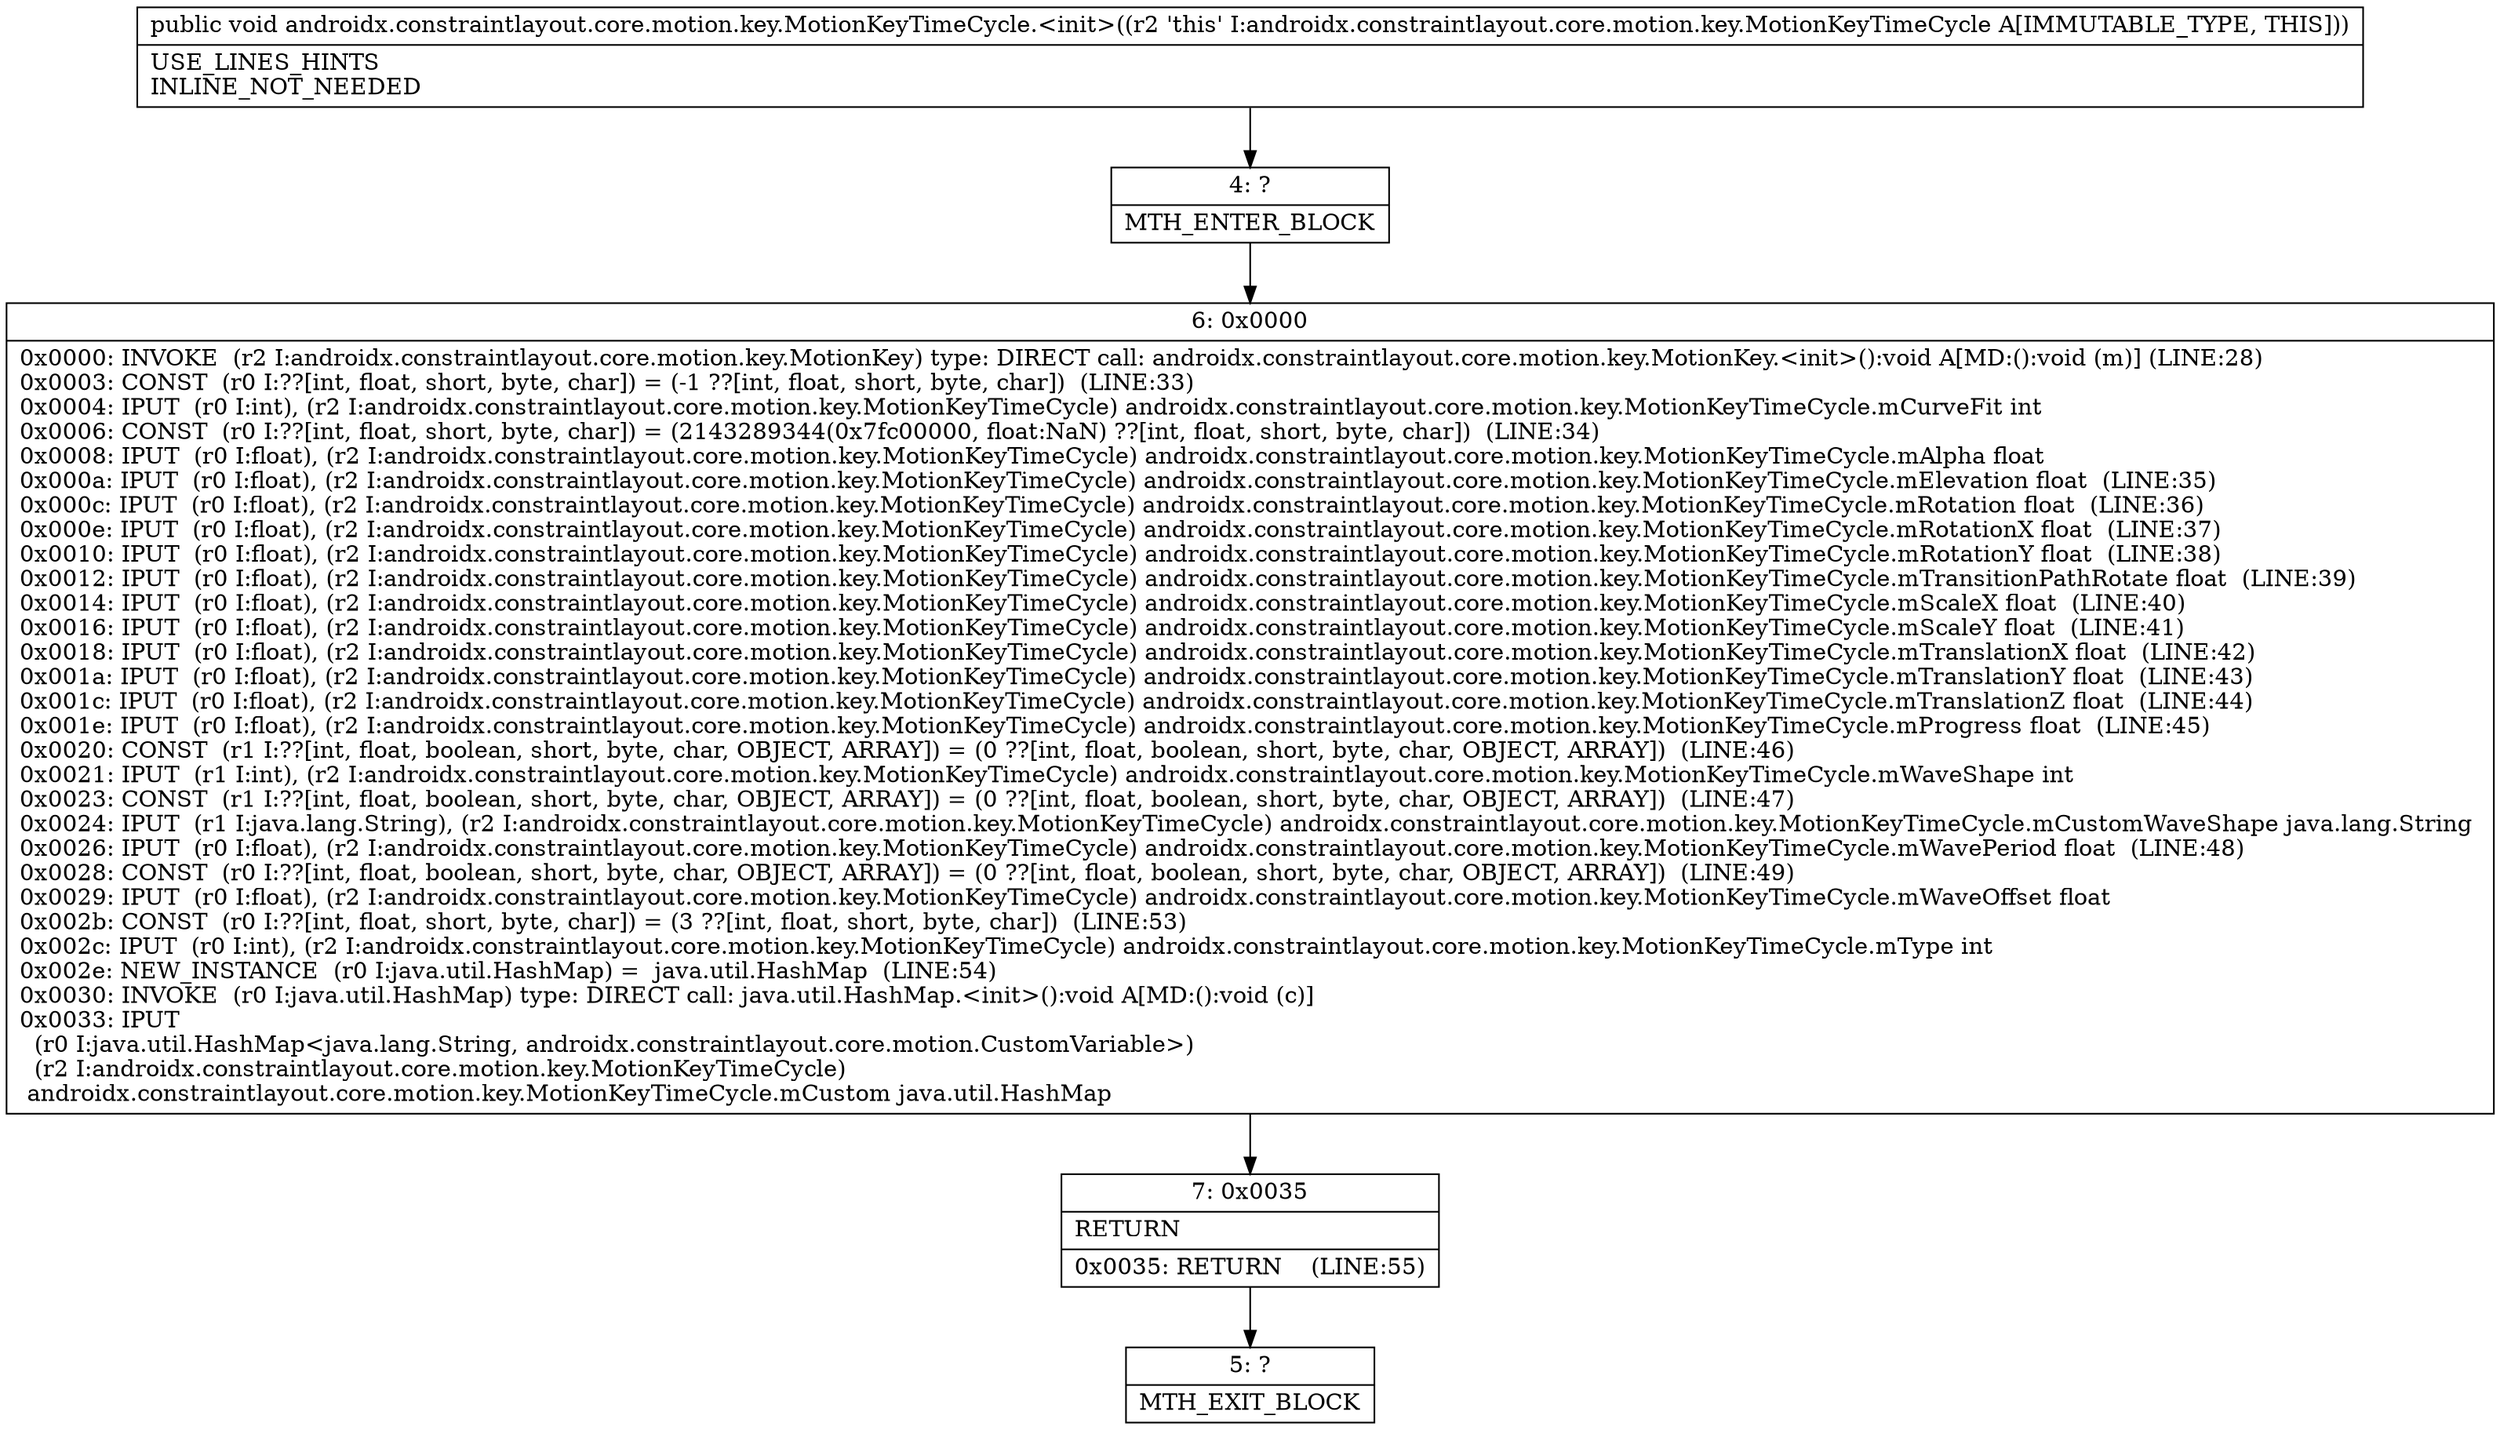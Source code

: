 digraph "CFG forandroidx.constraintlayout.core.motion.key.MotionKeyTimeCycle.\<init\>()V" {
Node_4 [shape=record,label="{4\:\ ?|MTH_ENTER_BLOCK\l}"];
Node_6 [shape=record,label="{6\:\ 0x0000|0x0000: INVOKE  (r2 I:androidx.constraintlayout.core.motion.key.MotionKey) type: DIRECT call: androidx.constraintlayout.core.motion.key.MotionKey.\<init\>():void A[MD:():void (m)] (LINE:28)\l0x0003: CONST  (r0 I:??[int, float, short, byte, char]) = (\-1 ??[int, float, short, byte, char])  (LINE:33)\l0x0004: IPUT  (r0 I:int), (r2 I:androidx.constraintlayout.core.motion.key.MotionKeyTimeCycle) androidx.constraintlayout.core.motion.key.MotionKeyTimeCycle.mCurveFit int \l0x0006: CONST  (r0 I:??[int, float, short, byte, char]) = (2143289344(0x7fc00000, float:NaN) ??[int, float, short, byte, char])  (LINE:34)\l0x0008: IPUT  (r0 I:float), (r2 I:androidx.constraintlayout.core.motion.key.MotionKeyTimeCycle) androidx.constraintlayout.core.motion.key.MotionKeyTimeCycle.mAlpha float \l0x000a: IPUT  (r0 I:float), (r2 I:androidx.constraintlayout.core.motion.key.MotionKeyTimeCycle) androidx.constraintlayout.core.motion.key.MotionKeyTimeCycle.mElevation float  (LINE:35)\l0x000c: IPUT  (r0 I:float), (r2 I:androidx.constraintlayout.core.motion.key.MotionKeyTimeCycle) androidx.constraintlayout.core.motion.key.MotionKeyTimeCycle.mRotation float  (LINE:36)\l0x000e: IPUT  (r0 I:float), (r2 I:androidx.constraintlayout.core.motion.key.MotionKeyTimeCycle) androidx.constraintlayout.core.motion.key.MotionKeyTimeCycle.mRotationX float  (LINE:37)\l0x0010: IPUT  (r0 I:float), (r2 I:androidx.constraintlayout.core.motion.key.MotionKeyTimeCycle) androidx.constraintlayout.core.motion.key.MotionKeyTimeCycle.mRotationY float  (LINE:38)\l0x0012: IPUT  (r0 I:float), (r2 I:androidx.constraintlayout.core.motion.key.MotionKeyTimeCycle) androidx.constraintlayout.core.motion.key.MotionKeyTimeCycle.mTransitionPathRotate float  (LINE:39)\l0x0014: IPUT  (r0 I:float), (r2 I:androidx.constraintlayout.core.motion.key.MotionKeyTimeCycle) androidx.constraintlayout.core.motion.key.MotionKeyTimeCycle.mScaleX float  (LINE:40)\l0x0016: IPUT  (r0 I:float), (r2 I:androidx.constraintlayout.core.motion.key.MotionKeyTimeCycle) androidx.constraintlayout.core.motion.key.MotionKeyTimeCycle.mScaleY float  (LINE:41)\l0x0018: IPUT  (r0 I:float), (r2 I:androidx.constraintlayout.core.motion.key.MotionKeyTimeCycle) androidx.constraintlayout.core.motion.key.MotionKeyTimeCycle.mTranslationX float  (LINE:42)\l0x001a: IPUT  (r0 I:float), (r2 I:androidx.constraintlayout.core.motion.key.MotionKeyTimeCycle) androidx.constraintlayout.core.motion.key.MotionKeyTimeCycle.mTranslationY float  (LINE:43)\l0x001c: IPUT  (r0 I:float), (r2 I:androidx.constraintlayout.core.motion.key.MotionKeyTimeCycle) androidx.constraintlayout.core.motion.key.MotionKeyTimeCycle.mTranslationZ float  (LINE:44)\l0x001e: IPUT  (r0 I:float), (r2 I:androidx.constraintlayout.core.motion.key.MotionKeyTimeCycle) androidx.constraintlayout.core.motion.key.MotionKeyTimeCycle.mProgress float  (LINE:45)\l0x0020: CONST  (r1 I:??[int, float, boolean, short, byte, char, OBJECT, ARRAY]) = (0 ??[int, float, boolean, short, byte, char, OBJECT, ARRAY])  (LINE:46)\l0x0021: IPUT  (r1 I:int), (r2 I:androidx.constraintlayout.core.motion.key.MotionKeyTimeCycle) androidx.constraintlayout.core.motion.key.MotionKeyTimeCycle.mWaveShape int \l0x0023: CONST  (r1 I:??[int, float, boolean, short, byte, char, OBJECT, ARRAY]) = (0 ??[int, float, boolean, short, byte, char, OBJECT, ARRAY])  (LINE:47)\l0x0024: IPUT  (r1 I:java.lang.String), (r2 I:androidx.constraintlayout.core.motion.key.MotionKeyTimeCycle) androidx.constraintlayout.core.motion.key.MotionKeyTimeCycle.mCustomWaveShape java.lang.String \l0x0026: IPUT  (r0 I:float), (r2 I:androidx.constraintlayout.core.motion.key.MotionKeyTimeCycle) androidx.constraintlayout.core.motion.key.MotionKeyTimeCycle.mWavePeriod float  (LINE:48)\l0x0028: CONST  (r0 I:??[int, float, boolean, short, byte, char, OBJECT, ARRAY]) = (0 ??[int, float, boolean, short, byte, char, OBJECT, ARRAY])  (LINE:49)\l0x0029: IPUT  (r0 I:float), (r2 I:androidx.constraintlayout.core.motion.key.MotionKeyTimeCycle) androidx.constraintlayout.core.motion.key.MotionKeyTimeCycle.mWaveOffset float \l0x002b: CONST  (r0 I:??[int, float, short, byte, char]) = (3 ??[int, float, short, byte, char])  (LINE:53)\l0x002c: IPUT  (r0 I:int), (r2 I:androidx.constraintlayout.core.motion.key.MotionKeyTimeCycle) androidx.constraintlayout.core.motion.key.MotionKeyTimeCycle.mType int \l0x002e: NEW_INSTANCE  (r0 I:java.util.HashMap) =  java.util.HashMap  (LINE:54)\l0x0030: INVOKE  (r0 I:java.util.HashMap) type: DIRECT call: java.util.HashMap.\<init\>():void A[MD:():void (c)]\l0x0033: IPUT  \l  (r0 I:java.util.HashMap\<java.lang.String, androidx.constraintlayout.core.motion.CustomVariable\>)\l  (r2 I:androidx.constraintlayout.core.motion.key.MotionKeyTimeCycle)\l androidx.constraintlayout.core.motion.key.MotionKeyTimeCycle.mCustom java.util.HashMap \l}"];
Node_7 [shape=record,label="{7\:\ 0x0035|RETURN\l|0x0035: RETURN    (LINE:55)\l}"];
Node_5 [shape=record,label="{5\:\ ?|MTH_EXIT_BLOCK\l}"];
MethodNode[shape=record,label="{public void androidx.constraintlayout.core.motion.key.MotionKeyTimeCycle.\<init\>((r2 'this' I:androidx.constraintlayout.core.motion.key.MotionKeyTimeCycle A[IMMUTABLE_TYPE, THIS]))  | USE_LINES_HINTS\lINLINE_NOT_NEEDED\l}"];
MethodNode -> Node_4;Node_4 -> Node_6;
Node_6 -> Node_7;
Node_7 -> Node_5;
}

